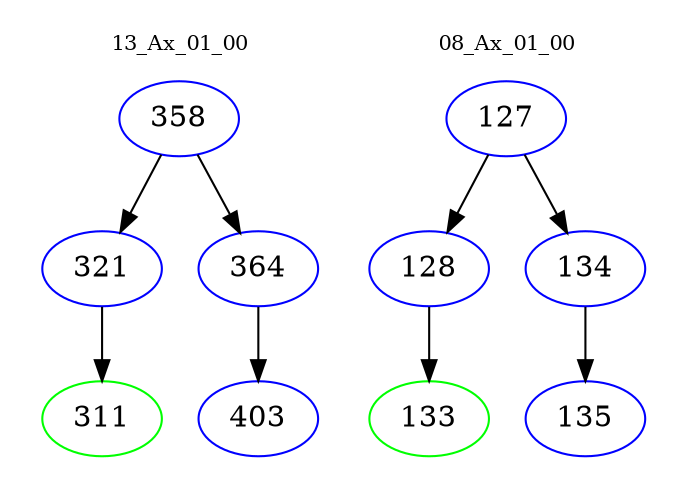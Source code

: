 digraph{
subgraph cluster_0 {
color = white
label = "13_Ax_01_00";
fontsize=10;
T0_358 [label="358", color="blue"]
T0_358 -> T0_321 [color="black"]
T0_321 [label="321", color="blue"]
T0_321 -> T0_311 [color="black"]
T0_311 [label="311", color="green"]
T0_358 -> T0_364 [color="black"]
T0_364 [label="364", color="blue"]
T0_364 -> T0_403 [color="black"]
T0_403 [label="403", color="blue"]
}
subgraph cluster_1 {
color = white
label = "08_Ax_01_00";
fontsize=10;
T1_127 [label="127", color="blue"]
T1_127 -> T1_128 [color="black"]
T1_128 [label="128", color="blue"]
T1_128 -> T1_133 [color="black"]
T1_133 [label="133", color="green"]
T1_127 -> T1_134 [color="black"]
T1_134 [label="134", color="blue"]
T1_134 -> T1_135 [color="black"]
T1_135 [label="135", color="blue"]
}
}
